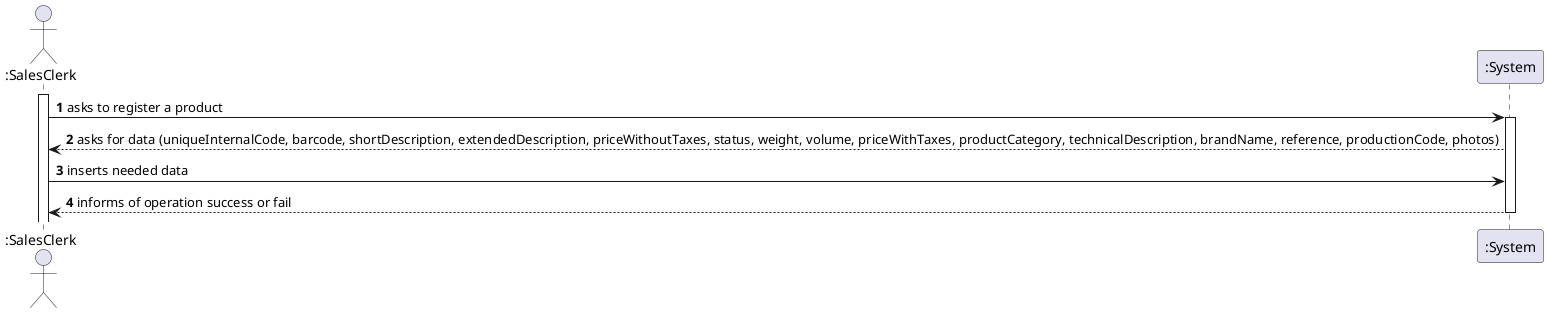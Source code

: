 @startuml
'https://plantuml.com/sequence-diagram

autonumber

Actor ":SalesClerk" as SC

activate SC
SC-> ":System" : asks to register a product
activate ":System"
":System" --> SC : asks for data (uniqueInternalCode, barcode, shortDescription, extendedDescription, priceWithoutTaxes, status, weight, volume, priceWithTaxes, productCategory, technicalDescription, brandName, reference, productionCode, photos)
SC-> ":System" : inserts needed data
":System" --> SC : informs of operation success or fail
deactivate ":System"

@enduml